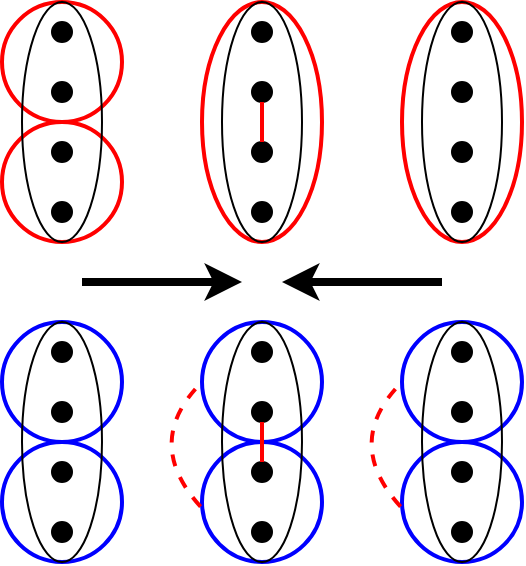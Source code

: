 <mxfile version="26.1.1">
  <diagram name="Page-1" id="1T8pe7KRjlUwcCWOFmAJ">
    <mxGraphModel dx="956" dy="199" grid="1" gridSize="10" guides="1" tooltips="1" connect="1" arrows="1" fold="1" page="1" pageScale="1" pageWidth="160" pageHeight="120" math="0" shadow="0">
      <root>
        <mxCell id="0" />
        <mxCell id="1" parent="0" />
        <mxCell id="MYsLw2hh_y4Sa4CaOVA2-68" value="" style="ellipse;whiteSpace=wrap;html=1;fillColor=none;strokeColor=#FF0000;strokeWidth=2;" vertex="1" parent="1">
          <mxGeometry x="30" y="400" width="60" height="60" as="geometry" />
        </mxCell>
        <mxCell id="MYsLw2hh_y4Sa4CaOVA2-69" value="" style="ellipse;whiteSpace=wrap;html=1;fillColor=none;strokeColor=#FF0000;strokeWidth=2;" vertex="1" parent="1">
          <mxGeometry x="30" y="460" width="60" height="60" as="geometry" />
        </mxCell>
        <mxCell id="MYsLw2hh_y4Sa4CaOVA2-70" value="" style="group" vertex="1" connectable="0" parent="1">
          <mxGeometry x="40" y="400" width="40" height="120" as="geometry" />
        </mxCell>
        <mxCell id="MYsLw2hh_y4Sa4CaOVA2-71" value="" style="ellipse;whiteSpace=wrap;html=1;fillColor=none;strokeWidth=1;" vertex="1" parent="MYsLw2hh_y4Sa4CaOVA2-70">
          <mxGeometry width="40" height="120" as="geometry" />
        </mxCell>
        <mxCell id="MYsLw2hh_y4Sa4CaOVA2-72" value="" style="ellipse;whiteSpace=wrap;html=1;fillColor=#000000;strokeColor=default;align=center;verticalAlign=middle;fontFamily=Helvetica;fontSize=12;fontColor=default;" vertex="1" parent="MYsLw2hh_y4Sa4CaOVA2-70">
          <mxGeometry x="15" y="70" width="10" height="10" as="geometry" />
        </mxCell>
        <mxCell id="MYsLw2hh_y4Sa4CaOVA2-73" value="" style="ellipse;whiteSpace=wrap;html=1;fillColor=#000000;strokeColor=default;align=center;verticalAlign=middle;fontFamily=Helvetica;fontSize=12;fontColor=default;" vertex="1" parent="MYsLw2hh_y4Sa4CaOVA2-70">
          <mxGeometry x="15" y="100" width="10" height="10" as="geometry" />
        </mxCell>
        <mxCell id="MYsLw2hh_y4Sa4CaOVA2-74" value="" style="ellipse;whiteSpace=wrap;html=1;fillColor=#000000;strokeColor=default;align=center;verticalAlign=middle;fontFamily=Helvetica;fontSize=12;fontColor=default;" vertex="1" parent="MYsLw2hh_y4Sa4CaOVA2-70">
          <mxGeometry x="15" y="10" width="10" height="10" as="geometry" />
        </mxCell>
        <mxCell id="MYsLw2hh_y4Sa4CaOVA2-75" value="" style="ellipse;whiteSpace=wrap;html=1;fillColor=#000000;strokeColor=default;align=center;verticalAlign=middle;fontFamily=Helvetica;fontSize=12;fontColor=default;" vertex="1" parent="MYsLw2hh_y4Sa4CaOVA2-70">
          <mxGeometry x="15" y="40" width="10" height="10" as="geometry" />
        </mxCell>
        <mxCell id="MYsLw2hh_y4Sa4CaOVA2-78" value="" style="ellipse;whiteSpace=wrap;html=1;fillColor=none;strokeColor=#FF0000;strokeWidth=2;" vertex="1" parent="1">
          <mxGeometry x="130" y="400" width="60" height="120" as="geometry" />
        </mxCell>
        <mxCell id="MYsLw2hh_y4Sa4CaOVA2-79" value="" style="group" vertex="1" connectable="0" parent="1">
          <mxGeometry x="140" y="400" width="40" height="120" as="geometry" />
        </mxCell>
        <mxCell id="MYsLw2hh_y4Sa4CaOVA2-80" value="" style="ellipse;whiteSpace=wrap;html=1;fillColor=none;strokeWidth=1;" vertex="1" parent="MYsLw2hh_y4Sa4CaOVA2-79">
          <mxGeometry width="40" height="120" as="geometry" />
        </mxCell>
        <mxCell id="MYsLw2hh_y4Sa4CaOVA2-81" value="" style="ellipse;whiteSpace=wrap;html=1;fillColor=#000000;strokeColor=default;align=center;verticalAlign=middle;fontFamily=Helvetica;fontSize=12;fontColor=default;" vertex="1" parent="MYsLw2hh_y4Sa4CaOVA2-79">
          <mxGeometry x="15" y="70" width="10" height="10" as="geometry" />
        </mxCell>
        <mxCell id="MYsLw2hh_y4Sa4CaOVA2-82" value="" style="ellipse;whiteSpace=wrap;html=1;fillColor=#000000;strokeColor=default;align=center;verticalAlign=middle;fontFamily=Helvetica;fontSize=12;fontColor=default;" vertex="1" parent="MYsLw2hh_y4Sa4CaOVA2-79">
          <mxGeometry x="15" y="100" width="10" height="10" as="geometry" />
        </mxCell>
        <mxCell id="MYsLw2hh_y4Sa4CaOVA2-83" value="" style="ellipse;whiteSpace=wrap;html=1;fillColor=#000000;strokeColor=default;align=center;verticalAlign=middle;fontFamily=Helvetica;fontSize=12;fontColor=default;" vertex="1" parent="MYsLw2hh_y4Sa4CaOVA2-79">
          <mxGeometry x="15" y="10" width="10" height="10" as="geometry" />
        </mxCell>
        <mxCell id="MYsLw2hh_y4Sa4CaOVA2-84" value="" style="ellipse;whiteSpace=wrap;html=1;fillColor=#000000;strokeColor=default;align=center;verticalAlign=middle;fontFamily=Helvetica;fontSize=12;fontColor=default;" vertex="1" parent="MYsLw2hh_y4Sa4CaOVA2-79">
          <mxGeometry x="15" y="40" width="10" height="10" as="geometry" />
        </mxCell>
        <mxCell id="MYsLw2hh_y4Sa4CaOVA2-103" value="" style="endArrow=none;html=1;rounded=0;exitX=0.5;exitY=0;exitDx=0;exitDy=0;entryX=0.5;entryY=1;entryDx=0;entryDy=0;strokeColor=light-dark(#FF0000,#EDEDED);strokeWidth=2;" edge="1" parent="MYsLw2hh_y4Sa4CaOVA2-79" source="MYsLw2hh_y4Sa4CaOVA2-81" target="MYsLw2hh_y4Sa4CaOVA2-84">
          <mxGeometry width="50" height="50" relative="1" as="geometry">
            <mxPoint x="40" y="110" as="sourcePoint" />
            <mxPoint x="90" y="60" as="targetPoint" />
          </mxGeometry>
        </mxCell>
        <mxCell id="MYsLw2hh_y4Sa4CaOVA2-95" value="" style="ellipse;whiteSpace=wrap;html=1;fillColor=none;strokeColor=#FF0000;strokeWidth=2;" vertex="1" parent="1">
          <mxGeometry x="230" y="400" width="60" height="120" as="geometry" />
        </mxCell>
        <mxCell id="MYsLw2hh_y4Sa4CaOVA2-96" value="" style="group" vertex="1" connectable="0" parent="1">
          <mxGeometry x="240" y="400" width="40" height="120" as="geometry" />
        </mxCell>
        <mxCell id="MYsLw2hh_y4Sa4CaOVA2-97" value="" style="ellipse;whiteSpace=wrap;html=1;fillColor=none;strokeWidth=1;" vertex="1" parent="MYsLw2hh_y4Sa4CaOVA2-96">
          <mxGeometry width="40" height="120" as="geometry" />
        </mxCell>
        <mxCell id="MYsLw2hh_y4Sa4CaOVA2-98" value="" style="ellipse;whiteSpace=wrap;html=1;fillColor=#000000;strokeColor=default;align=center;verticalAlign=middle;fontFamily=Helvetica;fontSize=12;fontColor=default;" vertex="1" parent="MYsLw2hh_y4Sa4CaOVA2-96">
          <mxGeometry x="15" y="70" width="10" height="10" as="geometry" />
        </mxCell>
        <mxCell id="MYsLw2hh_y4Sa4CaOVA2-99" value="" style="ellipse;whiteSpace=wrap;html=1;fillColor=#000000;strokeColor=default;align=center;verticalAlign=middle;fontFamily=Helvetica;fontSize=12;fontColor=default;" vertex="1" parent="MYsLw2hh_y4Sa4CaOVA2-96">
          <mxGeometry x="15" y="100" width="10" height="10" as="geometry" />
        </mxCell>
        <mxCell id="MYsLw2hh_y4Sa4CaOVA2-100" value="" style="ellipse;whiteSpace=wrap;html=1;fillColor=#000000;strokeColor=default;align=center;verticalAlign=middle;fontFamily=Helvetica;fontSize=12;fontColor=default;" vertex="1" parent="MYsLw2hh_y4Sa4CaOVA2-96">
          <mxGeometry x="15" y="10" width="10" height="10" as="geometry" />
        </mxCell>
        <mxCell id="MYsLw2hh_y4Sa4CaOVA2-101" value="" style="ellipse;whiteSpace=wrap;html=1;fillColor=#000000;strokeColor=default;align=center;verticalAlign=middle;fontFamily=Helvetica;fontSize=12;fontColor=default;" vertex="1" parent="MYsLw2hh_y4Sa4CaOVA2-96">
          <mxGeometry x="15" y="40" width="10" height="10" as="geometry" />
        </mxCell>
        <mxCell id="MYsLw2hh_y4Sa4CaOVA2-104" value="" style="ellipse;whiteSpace=wrap;html=1;fillColor=none;strokeColor=#0000FF;strokeWidth=2;" vertex="1" parent="1">
          <mxGeometry x="30" y="560" width="60" height="60" as="geometry" />
        </mxCell>
        <mxCell id="MYsLw2hh_y4Sa4CaOVA2-105" value="" style="ellipse;whiteSpace=wrap;html=1;fillColor=none;strokeColor=#0000FF;strokeWidth=2;" vertex="1" parent="1">
          <mxGeometry x="30" y="620" width="60" height="60" as="geometry" />
        </mxCell>
        <mxCell id="MYsLw2hh_y4Sa4CaOVA2-106" value="" style="group" vertex="1" connectable="0" parent="1">
          <mxGeometry x="40" y="560" width="40" height="120" as="geometry" />
        </mxCell>
        <mxCell id="MYsLw2hh_y4Sa4CaOVA2-107" value="" style="ellipse;whiteSpace=wrap;html=1;fillColor=none;strokeWidth=1;" vertex="1" parent="MYsLw2hh_y4Sa4CaOVA2-106">
          <mxGeometry width="40" height="120" as="geometry" />
        </mxCell>
        <mxCell id="MYsLw2hh_y4Sa4CaOVA2-108" value="" style="ellipse;whiteSpace=wrap;html=1;fillColor=#000000;strokeColor=default;align=center;verticalAlign=middle;fontFamily=Helvetica;fontSize=12;fontColor=default;" vertex="1" parent="MYsLw2hh_y4Sa4CaOVA2-106">
          <mxGeometry x="15" y="70" width="10" height="10" as="geometry" />
        </mxCell>
        <mxCell id="MYsLw2hh_y4Sa4CaOVA2-109" value="" style="ellipse;whiteSpace=wrap;html=1;fillColor=#000000;strokeColor=default;align=center;verticalAlign=middle;fontFamily=Helvetica;fontSize=12;fontColor=default;" vertex="1" parent="MYsLw2hh_y4Sa4CaOVA2-106">
          <mxGeometry x="15" y="100" width="10" height="10" as="geometry" />
        </mxCell>
        <mxCell id="MYsLw2hh_y4Sa4CaOVA2-110" value="" style="ellipse;whiteSpace=wrap;html=1;fillColor=#000000;strokeColor=default;align=center;verticalAlign=middle;fontFamily=Helvetica;fontSize=12;fontColor=default;" vertex="1" parent="MYsLw2hh_y4Sa4CaOVA2-106">
          <mxGeometry x="15" y="10" width="10" height="10" as="geometry" />
        </mxCell>
        <mxCell id="MYsLw2hh_y4Sa4CaOVA2-111" value="" style="ellipse;whiteSpace=wrap;html=1;fillColor=#000000;strokeColor=default;align=center;verticalAlign=middle;fontFamily=Helvetica;fontSize=12;fontColor=default;" vertex="1" parent="MYsLw2hh_y4Sa4CaOVA2-106">
          <mxGeometry x="15" y="40" width="10" height="10" as="geometry" />
        </mxCell>
        <mxCell id="MYsLw2hh_y4Sa4CaOVA2-113" value="" style="ellipse;whiteSpace=wrap;html=1;fillColor=none;strokeColor=#0000FF;strokeWidth=2;" vertex="1" parent="1">
          <mxGeometry x="130" y="560" width="60" height="60" as="geometry" />
        </mxCell>
        <mxCell id="MYsLw2hh_y4Sa4CaOVA2-114" value="" style="ellipse;whiteSpace=wrap;html=1;fillColor=none;strokeColor=#0000FF;strokeWidth=2;" vertex="1" parent="1">
          <mxGeometry x="130" y="620" width="60" height="60" as="geometry" />
        </mxCell>
        <mxCell id="MYsLw2hh_y4Sa4CaOVA2-115" value="" style="group" vertex="1" connectable="0" parent="1">
          <mxGeometry x="140" y="560" width="40" height="120" as="geometry" />
        </mxCell>
        <mxCell id="MYsLw2hh_y4Sa4CaOVA2-116" value="" style="ellipse;whiteSpace=wrap;html=1;fillColor=none;strokeWidth=1;" vertex="1" parent="MYsLw2hh_y4Sa4CaOVA2-115">
          <mxGeometry width="40" height="120" as="geometry" />
        </mxCell>
        <mxCell id="MYsLw2hh_y4Sa4CaOVA2-117" value="" style="ellipse;whiteSpace=wrap;html=1;fillColor=#000000;strokeColor=default;align=center;verticalAlign=middle;fontFamily=Helvetica;fontSize=12;fontColor=default;" vertex="1" parent="MYsLw2hh_y4Sa4CaOVA2-115">
          <mxGeometry x="15" y="70" width="10" height="10" as="geometry" />
        </mxCell>
        <mxCell id="MYsLw2hh_y4Sa4CaOVA2-118" value="" style="ellipse;whiteSpace=wrap;html=1;fillColor=#000000;strokeColor=default;align=center;verticalAlign=middle;fontFamily=Helvetica;fontSize=12;fontColor=default;" vertex="1" parent="MYsLw2hh_y4Sa4CaOVA2-115">
          <mxGeometry x="15" y="100" width="10" height="10" as="geometry" />
        </mxCell>
        <mxCell id="MYsLw2hh_y4Sa4CaOVA2-119" value="" style="ellipse;whiteSpace=wrap;html=1;fillColor=#000000;strokeColor=default;align=center;verticalAlign=middle;fontFamily=Helvetica;fontSize=12;fontColor=default;" vertex="1" parent="MYsLw2hh_y4Sa4CaOVA2-115">
          <mxGeometry x="15" y="10" width="10" height="10" as="geometry" />
        </mxCell>
        <mxCell id="MYsLw2hh_y4Sa4CaOVA2-120" value="" style="ellipse;whiteSpace=wrap;html=1;fillColor=#000000;strokeColor=default;align=center;verticalAlign=middle;fontFamily=Helvetica;fontSize=12;fontColor=default;" vertex="1" parent="MYsLw2hh_y4Sa4CaOVA2-115">
          <mxGeometry x="15" y="40" width="10" height="10" as="geometry" />
        </mxCell>
        <mxCell id="MYsLw2hh_y4Sa4CaOVA2-132" value="" style="endArrow=none;html=1;rounded=0;exitX=0.5;exitY=0;exitDx=0;exitDy=0;entryX=0.5;entryY=1;entryDx=0;entryDy=0;strokeColor=light-dark(#FF0000,#EDEDED);strokeWidth=2;" edge="1" parent="MYsLw2hh_y4Sa4CaOVA2-115" source="MYsLw2hh_y4Sa4CaOVA2-117" target="MYsLw2hh_y4Sa4CaOVA2-120">
          <mxGeometry width="50" height="50" relative="1" as="geometry">
            <mxPoint x="60" y="70" as="sourcePoint" />
            <mxPoint x="60" y="50" as="targetPoint" />
          </mxGeometry>
        </mxCell>
        <mxCell id="MYsLw2hh_y4Sa4CaOVA2-121" value="" style="endArrow=none;dashed=1;html=1;rounded=0;exitX=-0.012;exitY=0.539;exitDx=0;exitDy=0;curved=1;strokeColor=#FF0000;strokeWidth=2;exitPerimeter=0;entryX=0;entryY=0.5;entryDx=0;entryDy=0;" edge="1" parent="1" source="MYsLw2hh_y4Sa4CaOVA2-114" target="MYsLw2hh_y4Sa4CaOVA2-113">
          <mxGeometry width="50" height="50" relative="1" as="geometry">
            <mxPoint x="130" y="620" as="sourcePoint" />
            <mxPoint x="110" y="580" as="targetPoint" />
            <Array as="points">
              <mxPoint x="100" y="620" />
            </Array>
          </mxGeometry>
        </mxCell>
        <mxCell id="MYsLw2hh_y4Sa4CaOVA2-122" value="" style="ellipse;whiteSpace=wrap;html=1;fillColor=none;strokeColor=#0000FF;strokeWidth=2;" vertex="1" parent="1">
          <mxGeometry x="230" y="560" width="60" height="60" as="geometry" />
        </mxCell>
        <mxCell id="MYsLw2hh_y4Sa4CaOVA2-123" value="" style="ellipse;whiteSpace=wrap;html=1;fillColor=none;strokeColor=#0000FF;strokeWidth=2;" vertex="1" parent="1">
          <mxGeometry x="230" y="620" width="60" height="60" as="geometry" />
        </mxCell>
        <mxCell id="MYsLw2hh_y4Sa4CaOVA2-124" value="" style="group" vertex="1" connectable="0" parent="1">
          <mxGeometry x="240" y="560" width="40" height="120" as="geometry" />
        </mxCell>
        <mxCell id="MYsLw2hh_y4Sa4CaOVA2-125" value="" style="ellipse;whiteSpace=wrap;html=1;fillColor=none;strokeWidth=1;" vertex="1" parent="MYsLw2hh_y4Sa4CaOVA2-124">
          <mxGeometry width="40" height="120" as="geometry" />
        </mxCell>
        <mxCell id="MYsLw2hh_y4Sa4CaOVA2-126" value="" style="ellipse;whiteSpace=wrap;html=1;fillColor=#000000;strokeColor=default;align=center;verticalAlign=middle;fontFamily=Helvetica;fontSize=12;fontColor=default;" vertex="1" parent="MYsLw2hh_y4Sa4CaOVA2-124">
          <mxGeometry x="15" y="70" width="10" height="10" as="geometry" />
        </mxCell>
        <mxCell id="MYsLw2hh_y4Sa4CaOVA2-127" value="" style="ellipse;whiteSpace=wrap;html=1;fillColor=#000000;strokeColor=default;align=center;verticalAlign=middle;fontFamily=Helvetica;fontSize=12;fontColor=default;" vertex="1" parent="MYsLw2hh_y4Sa4CaOVA2-124">
          <mxGeometry x="15" y="100" width="10" height="10" as="geometry" />
        </mxCell>
        <mxCell id="MYsLw2hh_y4Sa4CaOVA2-128" value="" style="ellipse;whiteSpace=wrap;html=1;fillColor=#000000;strokeColor=default;align=center;verticalAlign=middle;fontFamily=Helvetica;fontSize=12;fontColor=default;" vertex="1" parent="MYsLw2hh_y4Sa4CaOVA2-124">
          <mxGeometry x="15" y="10" width="10" height="10" as="geometry" />
        </mxCell>
        <mxCell id="MYsLw2hh_y4Sa4CaOVA2-129" value="" style="ellipse;whiteSpace=wrap;html=1;fillColor=#000000;strokeColor=default;align=center;verticalAlign=middle;fontFamily=Helvetica;fontSize=12;fontColor=default;" vertex="1" parent="MYsLw2hh_y4Sa4CaOVA2-124">
          <mxGeometry x="15" y="40" width="10" height="10" as="geometry" />
        </mxCell>
        <mxCell id="MYsLw2hh_y4Sa4CaOVA2-130" value="" style="endArrow=none;dashed=1;html=1;rounded=0;entryX=0;entryY=0.5;entryDx=0;entryDy=0;exitX=-0.012;exitY=0.539;exitDx=0;exitDy=0;curved=1;strokeColor=#FF0000;strokeWidth=2;exitPerimeter=0;" edge="1" parent="1" source="MYsLw2hh_y4Sa4CaOVA2-123" target="MYsLw2hh_y4Sa4CaOVA2-122">
          <mxGeometry width="50" height="50" relative="1" as="geometry">
            <mxPoint x="230" y="620" as="sourcePoint" />
            <mxPoint x="240" y="580" as="targetPoint" />
            <Array as="points">
              <mxPoint x="200" y="620" />
            </Array>
          </mxGeometry>
        </mxCell>
        <mxCell id="MYsLw2hh_y4Sa4CaOVA2-133" value="" style="endArrow=classic;html=1;rounded=0;strokeWidth=4;" edge="1" parent="1">
          <mxGeometry width="50" height="50" relative="1" as="geometry">
            <mxPoint x="70" y="540" as="sourcePoint" />
            <mxPoint x="150" y="540" as="targetPoint" />
          </mxGeometry>
        </mxCell>
        <mxCell id="MYsLw2hh_y4Sa4CaOVA2-134" value="" style="endArrow=classic;html=1;rounded=0;strokeWidth=4;" edge="1" parent="1">
          <mxGeometry width="50" height="50" relative="1" as="geometry">
            <mxPoint x="250" y="540" as="sourcePoint" />
            <mxPoint x="170" y="540" as="targetPoint" />
          </mxGeometry>
        </mxCell>
      </root>
    </mxGraphModel>
  </diagram>
</mxfile>
